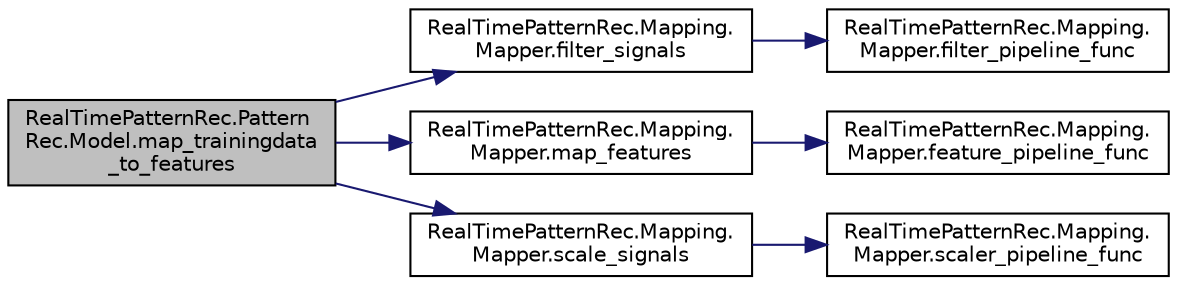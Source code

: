 digraph "RealTimePatternRec.PatternRec.Model.map_trainingdata_to_features"
{
 // LATEX_PDF_SIZE
  edge [fontname="Helvetica",fontsize="10",labelfontname="Helvetica",labelfontsize="10"];
  node [fontname="Helvetica",fontsize="10",shape=record];
  rankdir="LR";
  Node1 [label="RealTimePatternRec.Pattern\lRec.Model.map_trainingdata\l_to_features",height=0.2,width=0.4,color="black", fillcolor="grey75", style="filled", fontcolor="black",tooltip="runs all of the training data through the Mapper pipeline and stores features and outputs in the Data..."];
  Node1 -> Node2 [color="midnightblue",fontsize="10",style="solid",fontname="Helvetica"];
  Node2 [label="RealTimePatternRec.Mapping.\lMapper.filter_signals",height=0.2,width=0.4,color="black", fillcolor="white", style="filled",URL="$class_real_time_pattern_rec_1_1_mapping_1_1_mapper.html#ac029d2edf050c14e08bbfdb34cd030a8",tooltip="Apply all Filter functions in filter pipelines to both generic and emg signals"];
  Node2 -> Node3 [color="midnightblue",fontsize="10",style="solid",fontname="Helvetica"];
  Node3 [label="RealTimePatternRec.Mapping.\lMapper.filter_pipeline_func",height=0.2,width=0.4,color="black", fillcolor="white", style="filled",URL="$class_real_time_pattern_rec_1_1_mapping_1_1_mapper.html#a98bd1f3dcea4d2b3159bc55aeb436744",tooltip="delegate for Filter functions"];
  Node1 -> Node4 [color="midnightblue",fontsize="10",style="solid",fontname="Helvetica"];
  Node4 [label="RealTimePatternRec.Mapping.\lMapper.map_features",height=0.2,width=0.4,color="black", fillcolor="white", style="filled",URL="$class_real_time_pattern_rec_1_1_mapping_1_1_mapper.html#a373a27595e9b6eacba194c99aa910200",tooltip="Apply all Feature functions in feature pipelines to both generic and emg signals"];
  Node4 -> Node5 [color="midnightblue",fontsize="10",style="solid",fontname="Helvetica"];
  Node5 [label="RealTimePatternRec.Mapping.\lMapper.feature_pipeline_func",height=0.2,width=0.4,color="black", fillcolor="white", style="filled",URL="$class_real_time_pattern_rec_1_1_mapping_1_1_mapper.html#a01ce8dab85be08bb222c21c6db96fa7c",tooltip="delegate for Feature functions"];
  Node1 -> Node6 [color="midnightblue",fontsize="10",style="solid",fontname="Helvetica"];
  Node6 [label="RealTimePatternRec.Mapping.\lMapper.scale_signals",height=0.2,width=0.4,color="black", fillcolor="white", style="filled",URL="$class_real_time_pattern_rec_1_1_mapping_1_1_mapper.html#ab3bec69ea2e67ecfc641123f65be2afd",tooltip="Apply all Scaler functions in scaler pipelines to both generic and emg signals"];
  Node6 -> Node7 [color="midnightblue",fontsize="10",style="solid",fontname="Helvetica"];
  Node7 [label="RealTimePatternRec.Mapping.\lMapper.scaler_pipeline_func",height=0.2,width=0.4,color="black", fillcolor="white", style="filled",URL="$class_real_time_pattern_rec_1_1_mapping_1_1_mapper.html#a8ede3b6f9372326bcea6642d2c5cd60a",tooltip="delegate for Scaler functions"];
}
